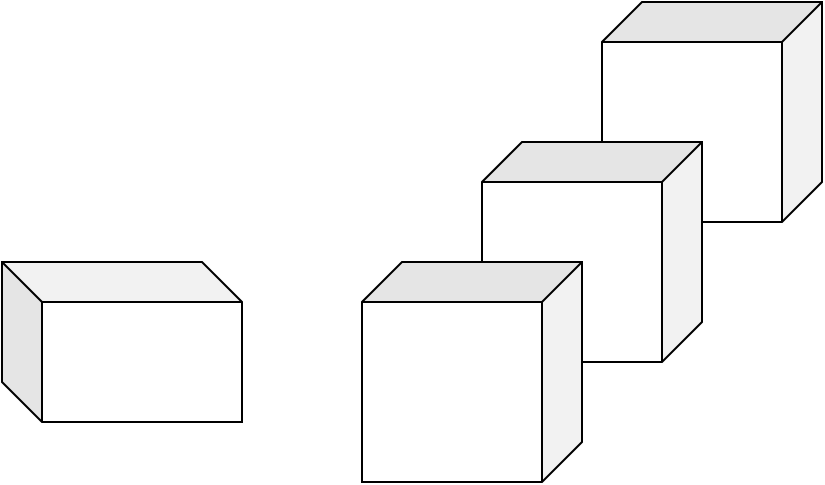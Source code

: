 <mxfile version="13.6.3" type="github">
  <diagram id="x_OUpMpug5fiHjEuXIow" name="Page-1">
    <mxGraphModel dx="1426" dy="777" grid="1" gridSize="10" guides="1" tooltips="1" connect="1" arrows="1" fold="1" page="1" pageScale="1" pageWidth="1654" pageHeight="2336" math="0" shadow="0">
      <root>
        <mxCell id="0" />
        <mxCell id="1" parent="0" />
        <mxCell id="z9mqpkYLte38POMG3H36-3" value="" style="shape=cube;whiteSpace=wrap;html=1;boundedLbl=1;backgroundOutline=1;darkOpacity=0.05;darkOpacity2=0.1;direction=south;" parent="1" vertex="1">
          <mxGeometry x="960" y="230" width="110" height="110" as="geometry" />
        </mxCell>
        <mxCell id="z9mqpkYLte38POMG3H36-4" value="" style="shape=cube;whiteSpace=wrap;html=1;boundedLbl=1;backgroundOutline=1;darkOpacity=0.05;darkOpacity2=0.1;direction=south;" parent="1" vertex="1">
          <mxGeometry x="900" y="300" width="110" height="110" as="geometry" />
        </mxCell>
        <mxCell id="z9mqpkYLte38POMG3H36-5" value="" style="shape=cube;whiteSpace=wrap;html=1;boundedLbl=1;backgroundOutline=1;darkOpacity=0.05;darkOpacity2=0.1;direction=south;" parent="1" vertex="1">
          <mxGeometry x="840" y="360" width="110" height="110" as="geometry" />
        </mxCell>
        <mxCell id="JJlnIzfoGeA5jF3VVmOF-1" value="" style="shape=cube;whiteSpace=wrap;html=1;boundedLbl=1;backgroundOutline=1;darkOpacity=0.05;darkOpacity2=0.1;" vertex="1" parent="1">
          <mxGeometry x="660" y="360" width="120" height="80" as="geometry" />
        </mxCell>
      </root>
    </mxGraphModel>
  </diagram>
</mxfile>
